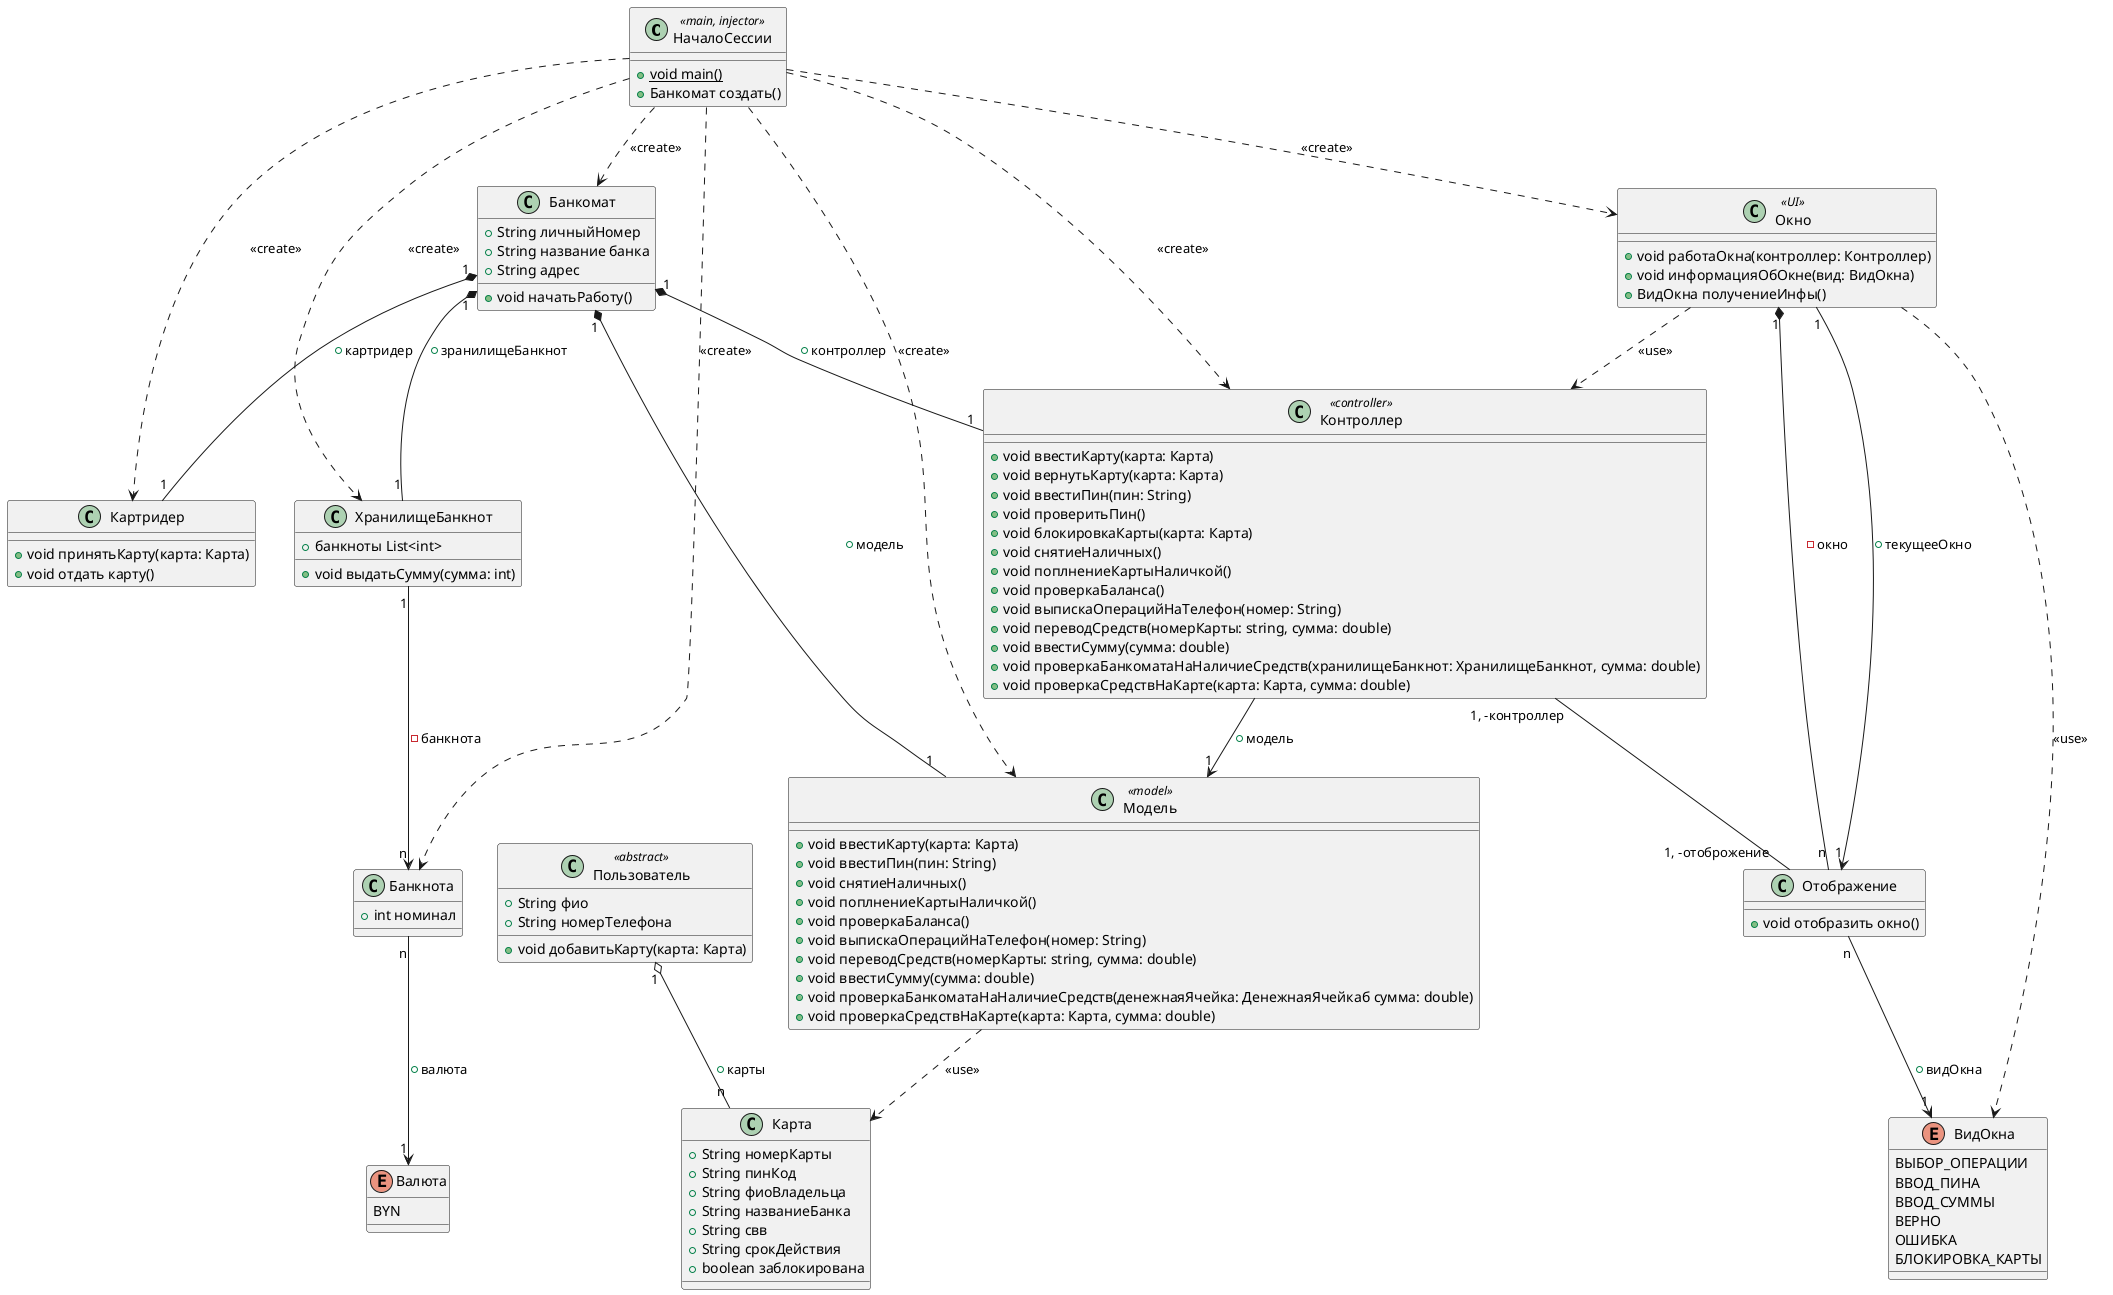 @startuml
class НачалоСессии <<main, injector>>{
    + {static} void main()
    + Банкомат создать()
}

НачалоСессии ..> Банкомат : <<create>>
НачалоСессии ..> Картридер : <<create>>
НачалоСессии ..> ХранилищеБанкнот : <<create>>
НачалоСессии ..> Банкнота : <<create>>
НачалоСессии ..> Модель : <<create>>
НачалоСессии ..> Контроллер : <<create>>
НачалоСессии ..> Окно : <<create>>

class Пользователь <<abstract>>{
    + String фио
    + String номерТелефона
    + void добавитьКарту(карта: Карта)
}

class Карта{
    + String номерКарты
    + String пинКод
    + String фиоВладельца
    + String названиеБанка
    + String свв
    + String срокДействия
    + boolean заблокирована 
}

Пользователь "1" o-- "n" Карта: +карты

class Банкомат{
    + String личныйНомер
    + String название банка
    + String адрес 

    + void начатьРаботу()
}

class Модель <<model>>{
    + void ввестиКарту(карта: Карта)
    + void ввестиПин(пин: String)
    + void снятиеНаличных()
    + void поплнениеКартыНаличкой()
    + void проверкаБаланса()
    + void выпискаОперацийНаТелефон(номер: String)
    + void переводСредств(номерКарты: string, сумма: double)
    + void ввестиСумму(сумма: double)
    + void проверкаБанкоматаНаНаличиеСредств(денежнаяЯчейка: ДенежнаяЯчейкаб сумма: double)
    + void проверкаСредствНаКарте(карта: Карта, сумма: double)
}

Банкомат "1" *-- "1" Модель: +модель
Модель ..> Карта: <<use>>

class Контроллер <<controller>>{
    + void ввестиКарту(карта: Карта)
    + void вернутьКарту(карта: Карта)
    + void ввестиПин(пин: String)
    + void проверитьПин()
    + void блокировкаКарты(карта: Карта)
    + void снятиеНаличных()
    + void поплнениеКартыНаличкой()
    + void проверкаБаланса()
    + void выпискаОперацийНаТелефон(номер: String)
    + void переводСредств(номерКарты: string, сумма: double)
    + void ввестиСумму(сумма: double)
    + void проверкаБанкоматаНаНаличиеСредств(хранилищеБанкнот: ХранилищеБанкнот, сумма: double)
    + void проверкаСредствНаКарте(карта: Карта, сумма: double)
}


Контроллер --> "1" Модель: +модель
Банкомат "1" *-- "1" Контроллер: +контроллер

class Картридер{
    + void принятьКарту(карта: Карта)
    + void отдать карту()
}

class ХранилищеБанкнот{
    + банкноты List<int>
    + void выдатьСумму(сумма: int)
}

class Банкнота{
    + int номинал
}

enum Валюта{
BYN
}

Банкомат "1" *-- "1" Картридер: +картридер
Банкомат "1" *-- "1" ХранилищеБанкнот: +зранилищеБанкнот
ХранилищеБанкнот "1" --> "n" Банкнота: -банкнота
Банкнота "n" --> "1" Валюта: + валюта

class Окно <<UI>>{
    + void работаОкна(контроллер: Контроллер)
    + void информацияОбОкне(вид: ВидОкна)
    + ВидОкна получениеИнфы()
}

class Отображение{
    + void отобразить окно()
}

enum ВидОкна{
ВЫБОР_ОПЕРАЦИИ
ВВОД_ПИНА
ВВОД_СУММЫ
ВЕРНО
ОШИБКА
БЛОКИРОВКА_КАРТЫ

}

Окно ..> ВидОкна: <<use>>
Окно ..> Контроллер: <<use>>
Окно "1" *-- "n" Отображение: -окно
Отображение "n" -->  "1" ВидОкна: +видОкна
Окно "1" --> "1" Отображение: +текущееОкно
Контроллер "1, -контроллер" -- "1, -отоброжение" Отображение
@enduml
